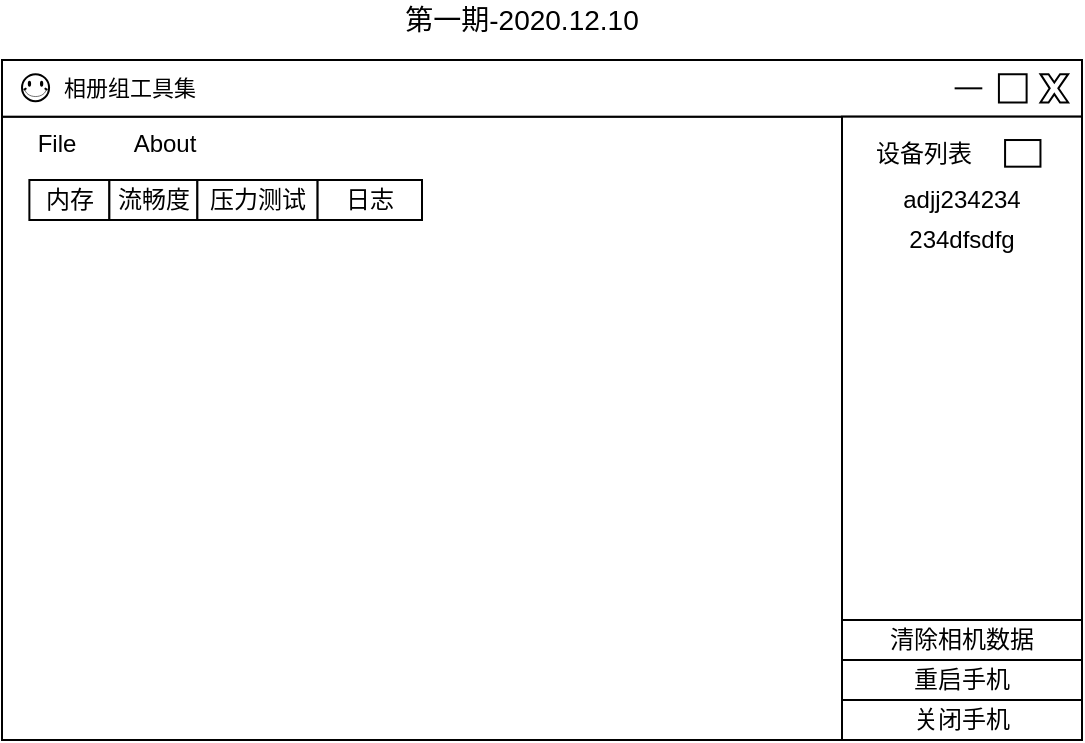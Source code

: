 <mxfile version="14.0.1" type="github">
  <diagram id="1P_7CGf5NRen447fJ8HE" name="Page-1">
    <mxGraphModel dx="1865" dy="492" grid="1" gridSize="10" guides="1" tooltips="1" connect="1" arrows="1" fold="1" page="1" pageScale="1" pageWidth="827" pageHeight="1169" math="0" shadow="0">
      <root>
        <mxCell id="0" />
        <mxCell id="1" parent="0" />
        <mxCell id="NniAMcF-AqxOJK8e0dRN-1" value="&lt;font style=&quot;font-size: 14px&quot;&gt;第一期-2020.12.10&lt;/font&gt;" style="text;html=1;strokeColor=none;fillColor=none;align=center;verticalAlign=middle;whiteSpace=wrap;rounded=0;" parent="1" vertex="1">
          <mxGeometry x="50" y="40" width="140" height="20" as="geometry" />
        </mxCell>
        <mxCell id="NniAMcF-AqxOJK8e0dRN-33" value="" style="group" parent="1" vertex="1" connectable="0">
          <mxGeometry x="-140" y="70" width="540" height="340" as="geometry" />
        </mxCell>
        <mxCell id="NniAMcF-AqxOJK8e0dRN-2" value="" style="rounded=0;whiteSpace=wrap;html=1;" parent="NniAMcF-AqxOJK8e0dRN-33" vertex="1">
          <mxGeometry y="28.333" width="540.0" height="311.667" as="geometry" />
        </mxCell>
        <mxCell id="NniAMcF-AqxOJK8e0dRN-3" value="" style="rounded=0;whiteSpace=wrap;html=1;" parent="NniAMcF-AqxOJK8e0dRN-33" vertex="1">
          <mxGeometry width="540.0" height="28.333" as="geometry" />
        </mxCell>
        <mxCell id="NniAMcF-AqxOJK8e0dRN-10" value="" style="verticalLabelPosition=bottom;verticalAlign=top;html=1;shape=mxgraph.basic.x" parent="NniAMcF-AqxOJK8e0dRN-33" vertex="1">
          <mxGeometry x="519.231" y="7.083" width="13.846" height="14.167" as="geometry" />
        </mxCell>
        <mxCell id="NniAMcF-AqxOJK8e0dRN-12" value="" style="verticalLabelPosition=bottom;verticalAlign=top;html=1;shape=mxgraph.basic.rect;fillColor2=none;strokeWidth=1;size=20;indent=5;" parent="NniAMcF-AqxOJK8e0dRN-33" vertex="1">
          <mxGeometry x="498.462" y="7.083" width="13.846" height="14.167" as="geometry" />
        </mxCell>
        <mxCell id="NniAMcF-AqxOJK8e0dRN-15" value="" style="endArrow=none;html=1;" parent="NniAMcF-AqxOJK8e0dRN-33" edge="1">
          <mxGeometry width="50" height="50" relative="1" as="geometry">
            <mxPoint x="476.308" y="14.167" as="sourcePoint" />
            <mxPoint x="490.154" y="14.167" as="targetPoint" />
          </mxGeometry>
        </mxCell>
        <mxCell id="NniAMcF-AqxOJK8e0dRN-18" value="&lt;font style=&quot;font-size: 11px&quot;&gt;相册组工具集&lt;/font&gt;" style="text;html=1;strokeColor=none;fillColor=none;align=center;verticalAlign=middle;whiteSpace=wrap;rounded=0;" parent="NniAMcF-AqxOJK8e0dRN-33" vertex="1">
          <mxGeometry x="24.54" width="77.85" height="28.33" as="geometry" />
        </mxCell>
        <mxCell id="NniAMcF-AqxOJK8e0dRN-21" value="File" style="text;html=1;strokeColor=none;fillColor=none;align=center;verticalAlign=middle;whiteSpace=wrap;rounded=0;" parent="NniAMcF-AqxOJK8e0dRN-33" vertex="1">
          <mxGeometry y="28.333" width="55.385" height="28.333" as="geometry" />
        </mxCell>
        <mxCell id="NniAMcF-AqxOJK8e0dRN-22" value="About" style="text;html=1;strokeColor=none;fillColor=none;align=center;verticalAlign=middle;whiteSpace=wrap;rounded=0;" parent="NniAMcF-AqxOJK8e0dRN-33" vertex="1">
          <mxGeometry x="54.0" y="28.333" width="55.385" height="28.333" as="geometry" />
        </mxCell>
        <mxCell id="NniAMcF-AqxOJK8e0dRN-34" value="内存" style="rounded=0;whiteSpace=wrap;html=1;" parent="NniAMcF-AqxOJK8e0dRN-33" vertex="1">
          <mxGeometry x="13.69" y="60" width="40" height="20" as="geometry" />
        </mxCell>
        <mxCell id="NniAMcF-AqxOJK8e0dRN-35" value="流畅度" style="rounded=0;whiteSpace=wrap;html=1;" parent="NniAMcF-AqxOJK8e0dRN-33" vertex="1">
          <mxGeometry x="53.69" y="60" width="44" height="20" as="geometry" />
        </mxCell>
        <mxCell id="NniAMcF-AqxOJK8e0dRN-37" value="" style="rounded=0;whiteSpace=wrap;html=1;" parent="NniAMcF-AqxOJK8e0dRN-33" vertex="1">
          <mxGeometry x="420" y="28.33" width="120" height="311.67" as="geometry" />
        </mxCell>
        <mxCell id="NniAMcF-AqxOJK8e0dRN-39" value="设备列表" style="text;html=1;strokeColor=none;fillColor=none;align=center;verticalAlign=middle;whiteSpace=wrap;rounded=0;" parent="NniAMcF-AqxOJK8e0dRN-33" vertex="1">
          <mxGeometry x="430" y="36.67" width="62" height="20" as="geometry" />
        </mxCell>
        <mxCell id="NniAMcF-AqxOJK8e0dRN-41" value="日志" style="rounded=0;whiteSpace=wrap;html=1;" parent="NniAMcF-AqxOJK8e0dRN-33" vertex="1">
          <mxGeometry x="157.69" y="60" width="52.31" height="20" as="geometry" />
        </mxCell>
        <mxCell id="NniAMcF-AqxOJK8e0dRN-42" value="" style="rounded=0;whiteSpace=wrap;html=1;" parent="NniAMcF-AqxOJK8e0dRN-33" vertex="1">
          <mxGeometry x="501.54" y="40.01" width="17.69" height="13.33" as="geometry" />
        </mxCell>
        <mxCell id="NniAMcF-AqxOJK8e0dRN-46" value="adjj234234" style="text;html=1;strokeColor=none;fillColor=none;align=center;verticalAlign=middle;whiteSpace=wrap;rounded=0;" parent="NniAMcF-AqxOJK8e0dRN-33" vertex="1">
          <mxGeometry x="420" y="60" width="120" height="20" as="geometry" />
        </mxCell>
        <mxCell id="NniAMcF-AqxOJK8e0dRN-47" value="234dfsdfg" style="text;html=1;strokeColor=none;fillColor=none;align=center;verticalAlign=middle;whiteSpace=wrap;rounded=0;" parent="NniAMcF-AqxOJK8e0dRN-33" vertex="1">
          <mxGeometry x="420" y="80" width="120" height="20" as="geometry" />
        </mxCell>
        <mxCell id="NniAMcF-AqxOJK8e0dRN-48" value="重启手机" style="rounded=0;whiteSpace=wrap;html=1;" parent="NniAMcF-AqxOJK8e0dRN-33" vertex="1">
          <mxGeometry x="420" y="300" width="120" height="20" as="geometry" />
        </mxCell>
        <mxCell id="NniAMcF-AqxOJK8e0dRN-68" value="关闭手机" style="rounded=0;whiteSpace=wrap;html=1;" parent="NniAMcF-AqxOJK8e0dRN-33" vertex="1">
          <mxGeometry x="420" y="320" width="120" height="20" as="geometry" />
        </mxCell>
        <mxCell id="NniAMcF-AqxOJK8e0dRN-70" value="" style="verticalLabelPosition=bottom;verticalAlign=top;html=1;shape=mxgraph.basic.smiley" parent="NniAMcF-AqxOJK8e0dRN-33" vertex="1">
          <mxGeometry x="10" y="7.08" width="13.54" height="13.54" as="geometry" />
        </mxCell>
        <mxCell id="NniAMcF-AqxOJK8e0dRN-75" value="压力测试" style="rounded=0;whiteSpace=wrap;html=1;" parent="NniAMcF-AqxOJK8e0dRN-33" vertex="1">
          <mxGeometry x="97.69" y="60" width="60" height="20" as="geometry" />
        </mxCell>
        <mxCell id="PtmkaYNPwoIaMwavgQvr-3" value="清除相机数据" style="rounded=0;whiteSpace=wrap;html=1;" vertex="1" parent="NniAMcF-AqxOJK8e0dRN-33">
          <mxGeometry x="420" y="280" width="120" height="20" as="geometry" />
        </mxCell>
      </root>
    </mxGraphModel>
  </diagram>
</mxfile>
